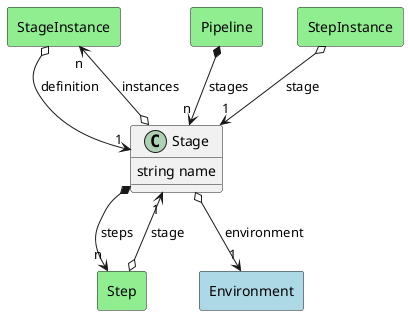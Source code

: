 @startuml

class "Stage" as Model {
 string name

 
}

rectangle "StageInstance" as StageInstance #lightblue {
}

Model o--> "n" StageInstance : instances


rectangle "Step" as Step #lightblue {
}

Model *--> "n" Step : steps


rectangle "Environment" as Environment #lightblue {
}

Model o--> "1" Environment : environment




    rectangle "Pipeline" as Pipeline #lightgreen {
    }
    
        Pipeline   *--> "n" Model : "stages"
    
    rectangle "StageInstance" as StageInstance #lightgreen {
    }
    
        StageInstance   o--> "1" Model : "definition"
    
    rectangle "Step" as Step #lightgreen {
    }
    
        Step   o--> "1" Model : "stage"
    
    rectangle "StepInstance" as StepInstance #lightgreen {
    }
    
        StepInstance   o--> "1" Model : "stage"
    

@enduml
